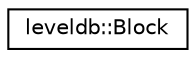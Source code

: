 digraph "Graphical Class Hierarchy"
{
 // LATEX_PDF_SIZE
  edge [fontname="Helvetica",fontsize="10",labelfontname="Helvetica",labelfontsize="10"];
  node [fontname="Helvetica",fontsize="10",shape=record];
  rankdir="LR";
  Node0 [label="leveldb::Block",height=0.2,width=0.4,color="black", fillcolor="white", style="filled",URL="$classleveldb_1_1_block.html",tooltip=" "];
}
